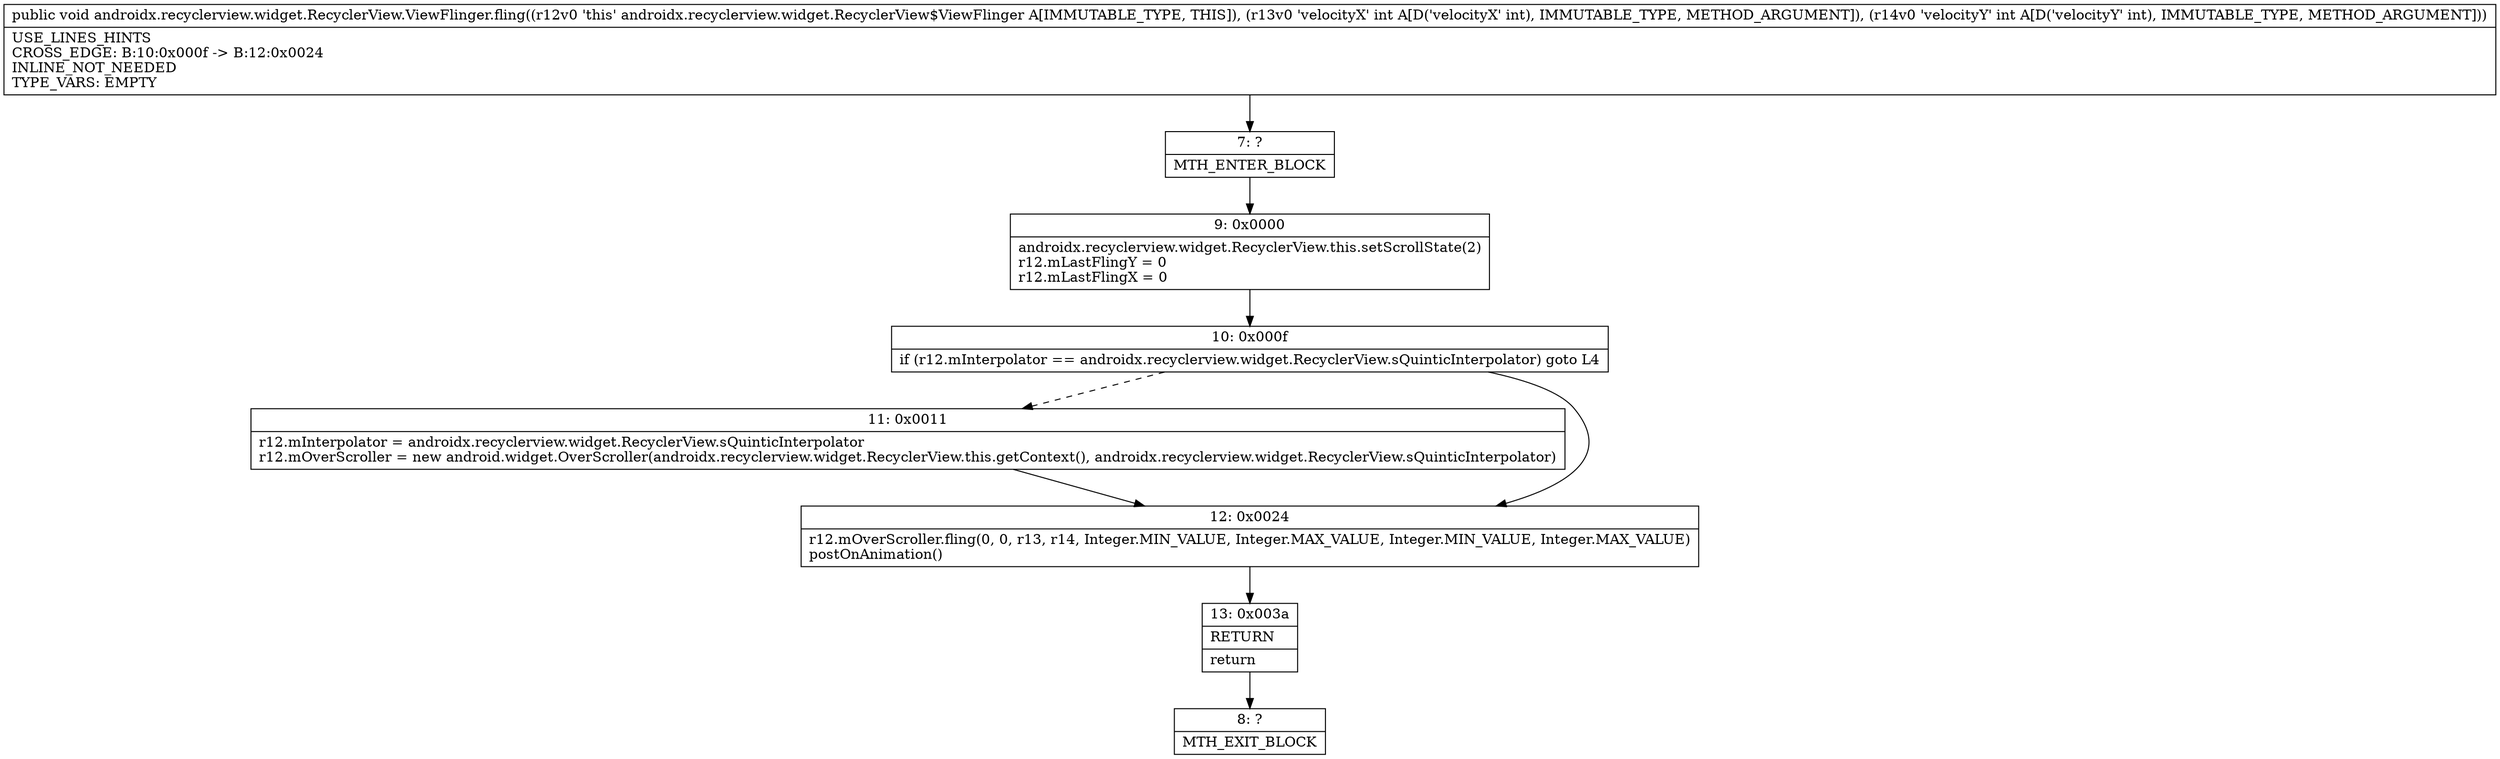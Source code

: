 digraph "CFG forandroidx.recyclerview.widget.RecyclerView.ViewFlinger.fling(II)V" {
Node_7 [shape=record,label="{7\:\ ?|MTH_ENTER_BLOCK\l}"];
Node_9 [shape=record,label="{9\:\ 0x0000|androidx.recyclerview.widget.RecyclerView.this.setScrollState(2)\lr12.mLastFlingY = 0\lr12.mLastFlingX = 0\l}"];
Node_10 [shape=record,label="{10\:\ 0x000f|if (r12.mInterpolator == androidx.recyclerview.widget.RecyclerView.sQuinticInterpolator) goto L4\l}"];
Node_11 [shape=record,label="{11\:\ 0x0011|r12.mInterpolator = androidx.recyclerview.widget.RecyclerView.sQuinticInterpolator\lr12.mOverScroller = new android.widget.OverScroller(androidx.recyclerview.widget.RecyclerView.this.getContext(), androidx.recyclerview.widget.RecyclerView.sQuinticInterpolator)\l}"];
Node_12 [shape=record,label="{12\:\ 0x0024|r12.mOverScroller.fling(0, 0, r13, r14, Integer.MIN_VALUE, Integer.MAX_VALUE, Integer.MIN_VALUE, Integer.MAX_VALUE)\lpostOnAnimation()\l}"];
Node_13 [shape=record,label="{13\:\ 0x003a|RETURN\l|return\l}"];
Node_8 [shape=record,label="{8\:\ ?|MTH_EXIT_BLOCK\l}"];
MethodNode[shape=record,label="{public void androidx.recyclerview.widget.RecyclerView.ViewFlinger.fling((r12v0 'this' androidx.recyclerview.widget.RecyclerView$ViewFlinger A[IMMUTABLE_TYPE, THIS]), (r13v0 'velocityX' int A[D('velocityX' int), IMMUTABLE_TYPE, METHOD_ARGUMENT]), (r14v0 'velocityY' int A[D('velocityY' int), IMMUTABLE_TYPE, METHOD_ARGUMENT]))  | USE_LINES_HINTS\lCROSS_EDGE: B:10:0x000f \-\> B:12:0x0024\lINLINE_NOT_NEEDED\lTYPE_VARS: EMPTY\l}"];
MethodNode -> Node_7;Node_7 -> Node_9;
Node_9 -> Node_10;
Node_10 -> Node_11[style=dashed];
Node_10 -> Node_12;
Node_11 -> Node_12;
Node_12 -> Node_13;
Node_13 -> Node_8;
}

